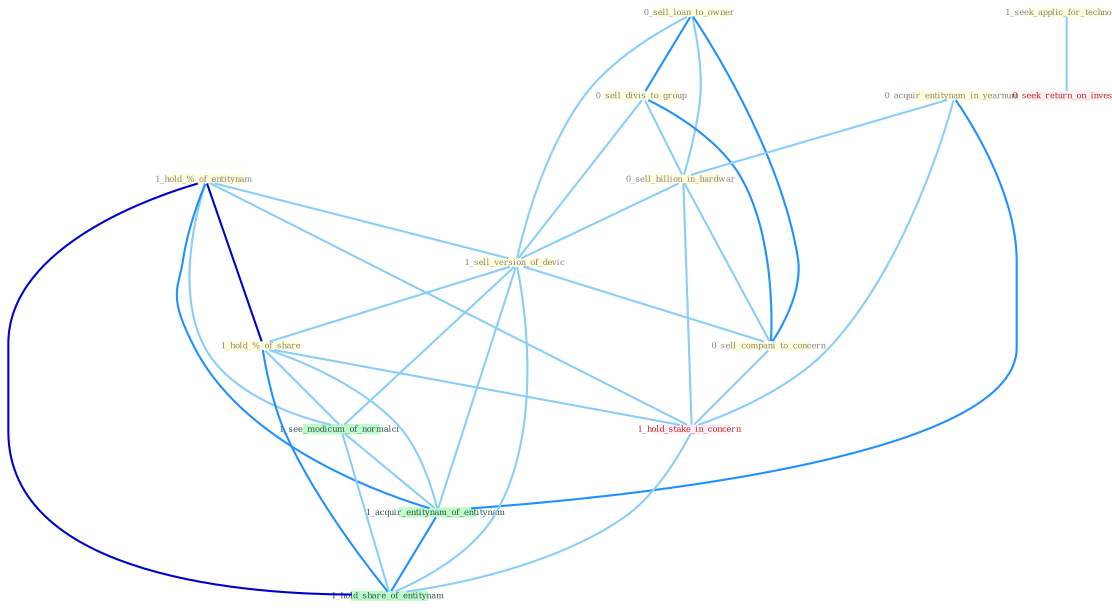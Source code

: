 Graph G{ 
    node
    [shape=polygon,style=filled,width=.5,height=.06,color="#BDFCC9",fixedsize=true,fontsize=4,
    fontcolor="#2f4f4f"];
    {node
    [color="#ffffe0", fontcolor="#8b7d6b"] "1_hold_%_of_entitynam " "0_sell_loan_to_owner " "0_sell_divis_to_group " "0_acquir_entitynam_in_yearnum " "0_sell_billion_in_hardwar " "1_sell_version_of_devic " "0_sell_compani_to_concern " "1_hold_%_of_share " "1_seek_applic_for_technolog "}
{node [color="#fff0f5", fontcolor="#b22222"] "1_hold_stake_in_concern " "0_seek_return_on_invest "}
edge [color="#B0E2FF"];

	"1_hold_%_of_entitynam " -- "1_sell_version_of_devic " [w="1", color="#87cefa" ];
	"1_hold_%_of_entitynam " -- "1_hold_%_of_share " [w="3", color="#0000cd" , len=0.6];
	"1_hold_%_of_entitynam " -- "1_hold_stake_in_concern " [w="1", color="#87cefa" ];
	"1_hold_%_of_entitynam " -- "1_see_modicum_of_normalci " [w="1", color="#87cefa" ];
	"1_hold_%_of_entitynam " -- "1_acquir_entitynam_of_entitynam " [w="2", color="#1e90ff" , len=0.8];
	"1_hold_%_of_entitynam " -- "1_hold_share_of_entitynam " [w="3", color="#0000cd" , len=0.6];
	"0_sell_loan_to_owner " -- "0_sell_divis_to_group " [w="2", color="#1e90ff" , len=0.8];
	"0_sell_loan_to_owner " -- "0_sell_billion_in_hardwar " [w="1", color="#87cefa" ];
	"0_sell_loan_to_owner " -- "1_sell_version_of_devic " [w="1", color="#87cefa" ];
	"0_sell_loan_to_owner " -- "0_sell_compani_to_concern " [w="2", color="#1e90ff" , len=0.8];
	"0_sell_divis_to_group " -- "0_sell_billion_in_hardwar " [w="1", color="#87cefa" ];
	"0_sell_divis_to_group " -- "1_sell_version_of_devic " [w="1", color="#87cefa" ];
	"0_sell_divis_to_group " -- "0_sell_compani_to_concern " [w="2", color="#1e90ff" , len=0.8];
	"0_acquir_entitynam_in_yearnum " -- "0_sell_billion_in_hardwar " [w="1", color="#87cefa" ];
	"0_acquir_entitynam_in_yearnum " -- "1_hold_stake_in_concern " [w="1", color="#87cefa" ];
	"0_acquir_entitynam_in_yearnum " -- "1_acquir_entitynam_of_entitynam " [w="2", color="#1e90ff" , len=0.8];
	"0_sell_billion_in_hardwar " -- "1_sell_version_of_devic " [w="1", color="#87cefa" ];
	"0_sell_billion_in_hardwar " -- "0_sell_compani_to_concern " [w="1", color="#87cefa" ];
	"0_sell_billion_in_hardwar " -- "1_hold_stake_in_concern " [w="1", color="#87cefa" ];
	"1_sell_version_of_devic " -- "0_sell_compani_to_concern " [w="1", color="#87cefa" ];
	"1_sell_version_of_devic " -- "1_hold_%_of_share " [w="1", color="#87cefa" ];
	"1_sell_version_of_devic " -- "1_see_modicum_of_normalci " [w="1", color="#87cefa" ];
	"1_sell_version_of_devic " -- "1_acquir_entitynam_of_entitynam " [w="1", color="#87cefa" ];
	"1_sell_version_of_devic " -- "1_hold_share_of_entitynam " [w="1", color="#87cefa" ];
	"0_sell_compani_to_concern " -- "1_hold_stake_in_concern " [w="1", color="#87cefa" ];
	"1_hold_%_of_share " -- "1_hold_stake_in_concern " [w="1", color="#87cefa" ];
	"1_hold_%_of_share " -- "1_see_modicum_of_normalci " [w="1", color="#87cefa" ];
	"1_hold_%_of_share " -- "1_acquir_entitynam_of_entitynam " [w="1", color="#87cefa" ];
	"1_hold_%_of_share " -- "1_hold_share_of_entitynam " [w="2", color="#1e90ff" , len=0.8];
	"1_seek_applic_for_technolog " -- "0_seek_return_on_invest " [w="1", color="#87cefa" ];
	"1_hold_stake_in_concern " -- "1_hold_share_of_entitynam " [w="1", color="#87cefa" ];
	"1_see_modicum_of_normalci " -- "1_acquir_entitynam_of_entitynam " [w="1", color="#87cefa" ];
	"1_see_modicum_of_normalci " -- "1_hold_share_of_entitynam " [w="1", color="#87cefa" ];
	"1_acquir_entitynam_of_entitynam " -- "1_hold_share_of_entitynam " [w="2", color="#1e90ff" , len=0.8];
}